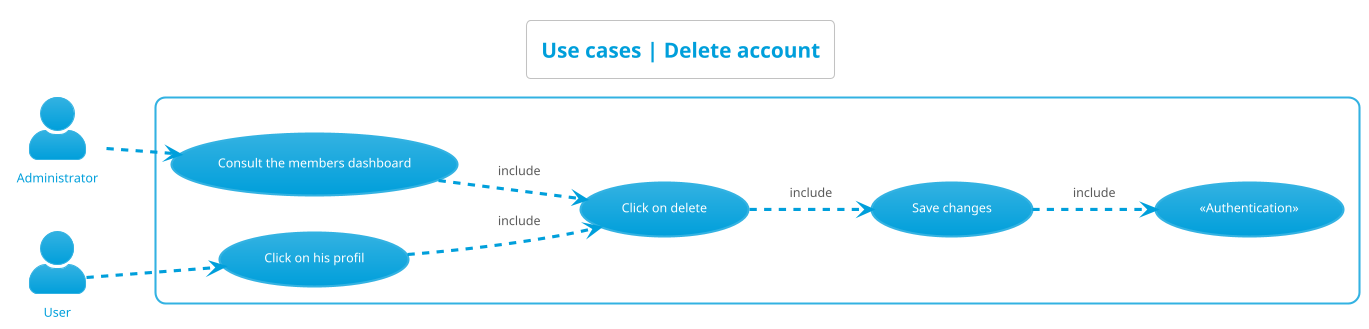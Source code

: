 @startuml use_cases__delete_account
left to right direction
skinparam actorStyle Awesome
!theme bluegray
skinparam backgroundcolor White

'Titre'
title Use cases | Delete account

'Acteur'
actor "Administrator" as Administrateur
actor "User" as User

'Rectangle'
rectangle {
    'Authentification'
    "«Authentication»" as (Authentification)

    'General'
    "Click on delete" as (ClickSuppr)
    "Save changes" as (EnregistrerModifications)

    'Administrateur'
    "Consult the members dashboard" as (ConsulterTDBMembres)
    
    'User'
    "Click on his profil" as (GoProfil)

    'Déroulement'
    :Administrateur: -.> (ConsulterTDBMembres)
    :User: -.> (GoProfil)
    (ConsulterTDBMembres) -.> (ClickSuppr) : include
    (GoProfil) -.> (ClickSuppr) : include
    (ClickSuppr) -.> (EnregistrerModifications) : include
    (EnregistrerModifications) -.> (Authentification) : include

}
@enduml